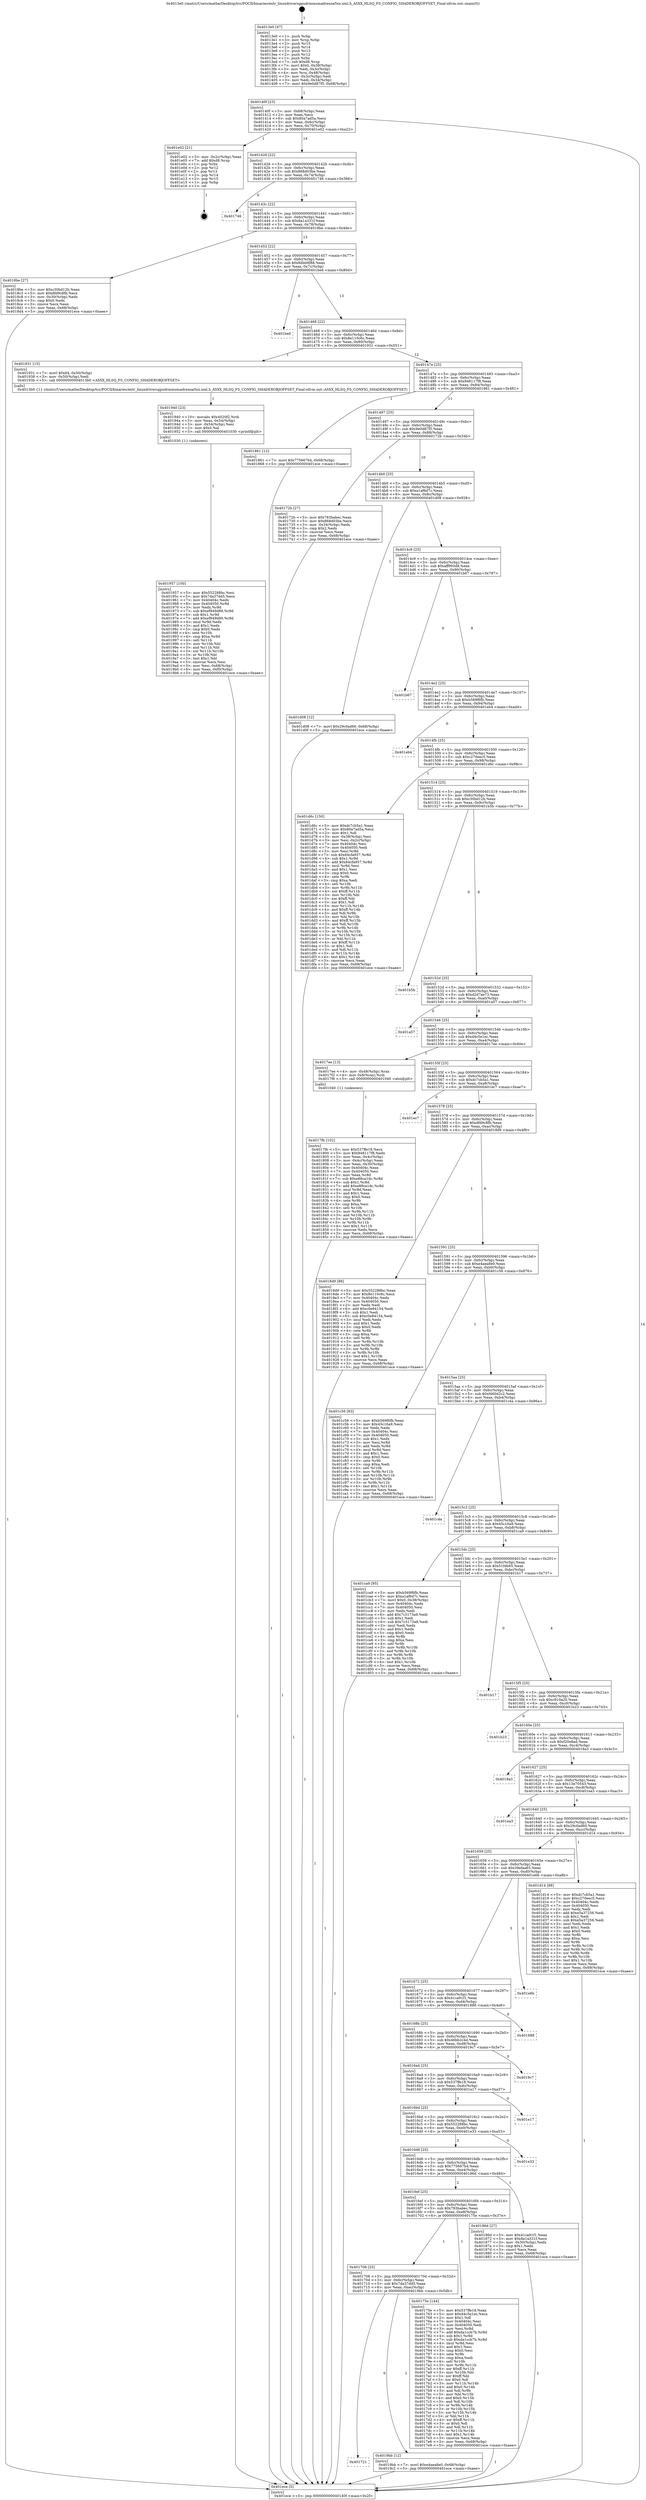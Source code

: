 digraph "0x4013e0" {
  label = "0x4013e0 (/mnt/c/Users/mathe/Desktop/tcc/POCII/binaries/extr_linuxdriversgpudrmmsmadrenoa5xx.xml.h_A5XX_HLSQ_FS_CONFIG_SHADEROBJOFFSET_Final-ollvm.out::main(0))"
  labelloc = "t"
  node[shape=record]

  Entry [label="",width=0.3,height=0.3,shape=circle,fillcolor=black,style=filled]
  "0x40140f" [label="{
     0x40140f [23]\l
     | [instrs]\l
     &nbsp;&nbsp;0x40140f \<+3\>: mov -0x68(%rbp),%eax\l
     &nbsp;&nbsp;0x401412 \<+2\>: mov %eax,%ecx\l
     &nbsp;&nbsp;0x401414 \<+6\>: sub $0x80a7ad5a,%ecx\l
     &nbsp;&nbsp;0x40141a \<+3\>: mov %eax,-0x6c(%rbp)\l
     &nbsp;&nbsp;0x40141d \<+3\>: mov %ecx,-0x70(%rbp)\l
     &nbsp;&nbsp;0x401420 \<+6\>: je 0000000000401e02 \<main+0xa22\>\l
  }"]
  "0x401e02" [label="{
     0x401e02 [21]\l
     | [instrs]\l
     &nbsp;&nbsp;0x401e02 \<+3\>: mov -0x2c(%rbp),%eax\l
     &nbsp;&nbsp;0x401e05 \<+7\>: add $0xd8,%rsp\l
     &nbsp;&nbsp;0x401e0c \<+1\>: pop %rbx\l
     &nbsp;&nbsp;0x401e0d \<+2\>: pop %r12\l
     &nbsp;&nbsp;0x401e0f \<+2\>: pop %r13\l
     &nbsp;&nbsp;0x401e11 \<+2\>: pop %r14\l
     &nbsp;&nbsp;0x401e13 \<+2\>: pop %r15\l
     &nbsp;&nbsp;0x401e15 \<+1\>: pop %rbp\l
     &nbsp;&nbsp;0x401e16 \<+1\>: ret\l
  }"]
  "0x401426" [label="{
     0x401426 [22]\l
     | [instrs]\l
     &nbsp;&nbsp;0x401426 \<+5\>: jmp 000000000040142b \<main+0x4b\>\l
     &nbsp;&nbsp;0x40142b \<+3\>: mov -0x6c(%rbp),%eax\l
     &nbsp;&nbsp;0x40142e \<+5\>: sub $0x868d03be,%eax\l
     &nbsp;&nbsp;0x401433 \<+3\>: mov %eax,-0x74(%rbp)\l
     &nbsp;&nbsp;0x401436 \<+6\>: je 0000000000401746 \<main+0x366\>\l
  }"]
  Exit [label="",width=0.3,height=0.3,shape=circle,fillcolor=black,style=filled,peripheries=2]
  "0x401746" [label="{
     0x401746\l
  }", style=dashed]
  "0x40143c" [label="{
     0x40143c [22]\l
     | [instrs]\l
     &nbsp;&nbsp;0x40143c \<+5\>: jmp 0000000000401441 \<main+0x61\>\l
     &nbsp;&nbsp;0x401441 \<+3\>: mov -0x6c(%rbp),%eax\l
     &nbsp;&nbsp;0x401444 \<+5\>: sub $0x8a1a331f,%eax\l
     &nbsp;&nbsp;0x401449 \<+3\>: mov %eax,-0x78(%rbp)\l
     &nbsp;&nbsp;0x40144c \<+6\>: je 00000000004018be \<main+0x4de\>\l
  }"]
  "0x401721" [label="{
     0x401721\l
  }", style=dashed]
  "0x4018be" [label="{
     0x4018be [27]\l
     | [instrs]\l
     &nbsp;&nbsp;0x4018be \<+5\>: mov $0xc30bd12b,%eax\l
     &nbsp;&nbsp;0x4018c3 \<+5\>: mov $0xdfd9c8fb,%ecx\l
     &nbsp;&nbsp;0x4018c8 \<+3\>: mov -0x30(%rbp),%edx\l
     &nbsp;&nbsp;0x4018cb \<+3\>: cmp $0x0,%edx\l
     &nbsp;&nbsp;0x4018ce \<+3\>: cmove %ecx,%eax\l
     &nbsp;&nbsp;0x4018d1 \<+3\>: mov %eax,-0x68(%rbp)\l
     &nbsp;&nbsp;0x4018d4 \<+5\>: jmp 0000000000401ece \<main+0xaee\>\l
  }"]
  "0x401452" [label="{
     0x401452 [22]\l
     | [instrs]\l
     &nbsp;&nbsp;0x401452 \<+5\>: jmp 0000000000401457 \<main+0x77\>\l
     &nbsp;&nbsp;0x401457 \<+3\>: mov -0x6c(%rbp),%eax\l
     &nbsp;&nbsp;0x40145a \<+5\>: sub $0x8dbb9f88,%eax\l
     &nbsp;&nbsp;0x40145f \<+3\>: mov %eax,-0x7c(%rbp)\l
     &nbsp;&nbsp;0x401462 \<+6\>: je 0000000000401bed \<main+0x80d\>\l
  }"]
  "0x4019bb" [label="{
     0x4019bb [12]\l
     | [instrs]\l
     &nbsp;&nbsp;0x4019bb \<+7\>: movl $0xe4aea8e0,-0x68(%rbp)\l
     &nbsp;&nbsp;0x4019c2 \<+5\>: jmp 0000000000401ece \<main+0xaee\>\l
  }"]
  "0x401bed" [label="{
     0x401bed\l
  }", style=dashed]
  "0x401468" [label="{
     0x401468 [22]\l
     | [instrs]\l
     &nbsp;&nbsp;0x401468 \<+5\>: jmp 000000000040146d \<main+0x8d\>\l
     &nbsp;&nbsp;0x40146d \<+3\>: mov -0x6c(%rbp),%eax\l
     &nbsp;&nbsp;0x401470 \<+5\>: sub $0x8e110c6c,%eax\l
     &nbsp;&nbsp;0x401475 \<+3\>: mov %eax,-0x80(%rbp)\l
     &nbsp;&nbsp;0x401478 \<+6\>: je 0000000000401931 \<main+0x551\>\l
  }"]
  "0x401957" [label="{
     0x401957 [100]\l
     | [instrs]\l
     &nbsp;&nbsp;0x401957 \<+5\>: mov $0x552288bc,%esi\l
     &nbsp;&nbsp;0x40195c \<+5\>: mov $0x7da37dd5,%ecx\l
     &nbsp;&nbsp;0x401961 \<+7\>: mov 0x40404c,%edx\l
     &nbsp;&nbsp;0x401968 \<+8\>: mov 0x404050,%r8d\l
     &nbsp;&nbsp;0x401970 \<+3\>: mov %edx,%r9d\l
     &nbsp;&nbsp;0x401973 \<+7\>: sub $0xef949d89,%r9d\l
     &nbsp;&nbsp;0x40197a \<+4\>: sub $0x1,%r9d\l
     &nbsp;&nbsp;0x40197e \<+7\>: add $0xef949d89,%r9d\l
     &nbsp;&nbsp;0x401985 \<+4\>: imul %r9d,%edx\l
     &nbsp;&nbsp;0x401989 \<+3\>: and $0x1,%edx\l
     &nbsp;&nbsp;0x40198c \<+3\>: cmp $0x0,%edx\l
     &nbsp;&nbsp;0x40198f \<+4\>: sete %r10b\l
     &nbsp;&nbsp;0x401993 \<+4\>: cmp $0xa,%r8d\l
     &nbsp;&nbsp;0x401997 \<+4\>: setl %r11b\l
     &nbsp;&nbsp;0x40199b \<+3\>: mov %r10b,%bl\l
     &nbsp;&nbsp;0x40199e \<+3\>: and %r11b,%bl\l
     &nbsp;&nbsp;0x4019a1 \<+3\>: xor %r11b,%r10b\l
     &nbsp;&nbsp;0x4019a4 \<+3\>: or %r10b,%bl\l
     &nbsp;&nbsp;0x4019a7 \<+3\>: test $0x1,%bl\l
     &nbsp;&nbsp;0x4019aa \<+3\>: cmovne %ecx,%esi\l
     &nbsp;&nbsp;0x4019ad \<+3\>: mov %esi,-0x68(%rbp)\l
     &nbsp;&nbsp;0x4019b0 \<+6\>: mov %eax,-0xf0(%rbp)\l
     &nbsp;&nbsp;0x4019b6 \<+5\>: jmp 0000000000401ece \<main+0xaee\>\l
  }"]
  "0x401931" [label="{
     0x401931 [15]\l
     | [instrs]\l
     &nbsp;&nbsp;0x401931 \<+7\>: movl $0x64,-0x50(%rbp)\l
     &nbsp;&nbsp;0x401938 \<+3\>: mov -0x50(%rbp),%edi\l
     &nbsp;&nbsp;0x40193b \<+5\>: call 00000000004013b0 \<A5XX_HLSQ_FS_CONFIG_SHADEROBJOFFSET\>\l
     | [calls]\l
     &nbsp;&nbsp;0x4013b0 \{1\} (/mnt/c/Users/mathe/Desktop/tcc/POCII/binaries/extr_linuxdriversgpudrmmsmadrenoa5xx.xml.h_A5XX_HLSQ_FS_CONFIG_SHADEROBJOFFSET_Final-ollvm.out::A5XX_HLSQ_FS_CONFIG_SHADEROBJOFFSET)\l
  }"]
  "0x40147e" [label="{
     0x40147e [25]\l
     | [instrs]\l
     &nbsp;&nbsp;0x40147e \<+5\>: jmp 0000000000401483 \<main+0xa3\>\l
     &nbsp;&nbsp;0x401483 \<+3\>: mov -0x6c(%rbp),%eax\l
     &nbsp;&nbsp;0x401486 \<+5\>: sub $0x948117f8,%eax\l
     &nbsp;&nbsp;0x40148b \<+6\>: mov %eax,-0x84(%rbp)\l
     &nbsp;&nbsp;0x401491 \<+6\>: je 0000000000401861 \<main+0x481\>\l
  }"]
  "0x401940" [label="{
     0x401940 [23]\l
     | [instrs]\l
     &nbsp;&nbsp;0x401940 \<+10\>: movabs $0x4020f2,%rdi\l
     &nbsp;&nbsp;0x40194a \<+3\>: mov %eax,-0x54(%rbp)\l
     &nbsp;&nbsp;0x40194d \<+3\>: mov -0x54(%rbp),%esi\l
     &nbsp;&nbsp;0x401950 \<+2\>: mov $0x0,%al\l
     &nbsp;&nbsp;0x401952 \<+5\>: call 0000000000401030 \<printf@plt\>\l
     | [calls]\l
     &nbsp;&nbsp;0x401030 \{1\} (unknown)\l
  }"]
  "0x401861" [label="{
     0x401861 [12]\l
     | [instrs]\l
     &nbsp;&nbsp;0x401861 \<+7\>: movl $0x775667b4,-0x68(%rbp)\l
     &nbsp;&nbsp;0x401868 \<+5\>: jmp 0000000000401ece \<main+0xaee\>\l
  }"]
  "0x401497" [label="{
     0x401497 [25]\l
     | [instrs]\l
     &nbsp;&nbsp;0x401497 \<+5\>: jmp 000000000040149c \<main+0xbc\>\l
     &nbsp;&nbsp;0x40149c \<+3\>: mov -0x6c(%rbp),%eax\l
     &nbsp;&nbsp;0x40149f \<+5\>: sub $0x9e0d87f5,%eax\l
     &nbsp;&nbsp;0x4014a4 \<+6\>: mov %eax,-0x88(%rbp)\l
     &nbsp;&nbsp;0x4014aa \<+6\>: je 000000000040172b \<main+0x34b\>\l
  }"]
  "0x4017fb" [label="{
     0x4017fb [102]\l
     | [instrs]\l
     &nbsp;&nbsp;0x4017fb \<+5\>: mov $0x537ffe18,%ecx\l
     &nbsp;&nbsp;0x401800 \<+5\>: mov $0x948117f8,%edx\l
     &nbsp;&nbsp;0x401805 \<+3\>: mov %eax,-0x4c(%rbp)\l
     &nbsp;&nbsp;0x401808 \<+3\>: mov -0x4c(%rbp),%eax\l
     &nbsp;&nbsp;0x40180b \<+3\>: mov %eax,-0x30(%rbp)\l
     &nbsp;&nbsp;0x40180e \<+7\>: mov 0x40404c,%eax\l
     &nbsp;&nbsp;0x401815 \<+7\>: mov 0x404050,%esi\l
     &nbsp;&nbsp;0x40181c \<+3\>: mov %eax,%r8d\l
     &nbsp;&nbsp;0x40181f \<+7\>: sub $0xe88ca1dc,%r8d\l
     &nbsp;&nbsp;0x401826 \<+4\>: sub $0x1,%r8d\l
     &nbsp;&nbsp;0x40182a \<+7\>: add $0xe88ca1dc,%r8d\l
     &nbsp;&nbsp;0x401831 \<+4\>: imul %r8d,%eax\l
     &nbsp;&nbsp;0x401835 \<+3\>: and $0x1,%eax\l
     &nbsp;&nbsp;0x401838 \<+3\>: cmp $0x0,%eax\l
     &nbsp;&nbsp;0x40183b \<+4\>: sete %r9b\l
     &nbsp;&nbsp;0x40183f \<+3\>: cmp $0xa,%esi\l
     &nbsp;&nbsp;0x401842 \<+4\>: setl %r10b\l
     &nbsp;&nbsp;0x401846 \<+3\>: mov %r9b,%r11b\l
     &nbsp;&nbsp;0x401849 \<+3\>: and %r10b,%r11b\l
     &nbsp;&nbsp;0x40184c \<+3\>: xor %r10b,%r9b\l
     &nbsp;&nbsp;0x40184f \<+3\>: or %r9b,%r11b\l
     &nbsp;&nbsp;0x401852 \<+4\>: test $0x1,%r11b\l
     &nbsp;&nbsp;0x401856 \<+3\>: cmovne %edx,%ecx\l
     &nbsp;&nbsp;0x401859 \<+3\>: mov %ecx,-0x68(%rbp)\l
     &nbsp;&nbsp;0x40185c \<+5\>: jmp 0000000000401ece \<main+0xaee\>\l
  }"]
  "0x40172b" [label="{
     0x40172b [27]\l
     | [instrs]\l
     &nbsp;&nbsp;0x40172b \<+5\>: mov $0x783babec,%eax\l
     &nbsp;&nbsp;0x401730 \<+5\>: mov $0x868d03be,%ecx\l
     &nbsp;&nbsp;0x401735 \<+3\>: mov -0x34(%rbp),%edx\l
     &nbsp;&nbsp;0x401738 \<+3\>: cmp $0x2,%edx\l
     &nbsp;&nbsp;0x40173b \<+3\>: cmovne %ecx,%eax\l
     &nbsp;&nbsp;0x40173e \<+3\>: mov %eax,-0x68(%rbp)\l
     &nbsp;&nbsp;0x401741 \<+5\>: jmp 0000000000401ece \<main+0xaee\>\l
  }"]
  "0x4014b0" [label="{
     0x4014b0 [25]\l
     | [instrs]\l
     &nbsp;&nbsp;0x4014b0 \<+5\>: jmp 00000000004014b5 \<main+0xd5\>\l
     &nbsp;&nbsp;0x4014b5 \<+3\>: mov -0x6c(%rbp),%eax\l
     &nbsp;&nbsp;0x4014b8 \<+5\>: sub $0xa1af6d7c,%eax\l
     &nbsp;&nbsp;0x4014bd \<+6\>: mov %eax,-0x8c(%rbp)\l
     &nbsp;&nbsp;0x4014c3 \<+6\>: je 0000000000401d08 \<main+0x928\>\l
  }"]
  "0x401ece" [label="{
     0x401ece [5]\l
     | [instrs]\l
     &nbsp;&nbsp;0x401ece \<+5\>: jmp 000000000040140f \<main+0x2f\>\l
  }"]
  "0x4013e0" [label="{
     0x4013e0 [47]\l
     | [instrs]\l
     &nbsp;&nbsp;0x4013e0 \<+1\>: push %rbp\l
     &nbsp;&nbsp;0x4013e1 \<+3\>: mov %rsp,%rbp\l
     &nbsp;&nbsp;0x4013e4 \<+2\>: push %r15\l
     &nbsp;&nbsp;0x4013e6 \<+2\>: push %r14\l
     &nbsp;&nbsp;0x4013e8 \<+2\>: push %r13\l
     &nbsp;&nbsp;0x4013ea \<+2\>: push %r12\l
     &nbsp;&nbsp;0x4013ec \<+1\>: push %rbx\l
     &nbsp;&nbsp;0x4013ed \<+7\>: sub $0xd8,%rsp\l
     &nbsp;&nbsp;0x4013f4 \<+7\>: movl $0x0,-0x38(%rbp)\l
     &nbsp;&nbsp;0x4013fb \<+3\>: mov %edi,-0x3c(%rbp)\l
     &nbsp;&nbsp;0x4013fe \<+4\>: mov %rsi,-0x48(%rbp)\l
     &nbsp;&nbsp;0x401402 \<+3\>: mov -0x3c(%rbp),%edi\l
     &nbsp;&nbsp;0x401405 \<+3\>: mov %edi,-0x34(%rbp)\l
     &nbsp;&nbsp;0x401408 \<+7\>: movl $0x9e0d87f5,-0x68(%rbp)\l
  }"]
  "0x401708" [label="{
     0x401708 [25]\l
     | [instrs]\l
     &nbsp;&nbsp;0x401708 \<+5\>: jmp 000000000040170d \<main+0x32d\>\l
     &nbsp;&nbsp;0x40170d \<+3\>: mov -0x6c(%rbp),%eax\l
     &nbsp;&nbsp;0x401710 \<+5\>: sub $0x7da37dd5,%eax\l
     &nbsp;&nbsp;0x401715 \<+6\>: mov %eax,-0xec(%rbp)\l
     &nbsp;&nbsp;0x40171b \<+6\>: je 00000000004019bb \<main+0x5db\>\l
  }"]
  "0x401d08" [label="{
     0x401d08 [12]\l
     | [instrs]\l
     &nbsp;&nbsp;0x401d08 \<+7\>: movl $0x29c0ad60,-0x68(%rbp)\l
     &nbsp;&nbsp;0x401d0f \<+5\>: jmp 0000000000401ece \<main+0xaee\>\l
  }"]
  "0x4014c9" [label="{
     0x4014c9 [25]\l
     | [instrs]\l
     &nbsp;&nbsp;0x4014c9 \<+5\>: jmp 00000000004014ce \<main+0xee\>\l
     &nbsp;&nbsp;0x4014ce \<+3\>: mov -0x6c(%rbp),%eax\l
     &nbsp;&nbsp;0x4014d1 \<+5\>: sub $0xaff993d8,%eax\l
     &nbsp;&nbsp;0x4014d6 \<+6\>: mov %eax,-0x90(%rbp)\l
     &nbsp;&nbsp;0x4014dc \<+6\>: je 0000000000401b67 \<main+0x787\>\l
  }"]
  "0x40175e" [label="{
     0x40175e [144]\l
     | [instrs]\l
     &nbsp;&nbsp;0x40175e \<+5\>: mov $0x537ffe18,%eax\l
     &nbsp;&nbsp;0x401763 \<+5\>: mov $0xd4c5e1ec,%ecx\l
     &nbsp;&nbsp;0x401768 \<+2\>: mov $0x1,%dl\l
     &nbsp;&nbsp;0x40176a \<+7\>: mov 0x40404c,%esi\l
     &nbsp;&nbsp;0x401771 \<+7\>: mov 0x404050,%edi\l
     &nbsp;&nbsp;0x401778 \<+3\>: mov %esi,%r8d\l
     &nbsp;&nbsp;0x40177b \<+7\>: add $0xda1ccb7b,%r8d\l
     &nbsp;&nbsp;0x401782 \<+4\>: sub $0x1,%r8d\l
     &nbsp;&nbsp;0x401786 \<+7\>: sub $0xda1ccb7b,%r8d\l
     &nbsp;&nbsp;0x40178d \<+4\>: imul %r8d,%esi\l
     &nbsp;&nbsp;0x401791 \<+3\>: and $0x1,%esi\l
     &nbsp;&nbsp;0x401794 \<+3\>: cmp $0x0,%esi\l
     &nbsp;&nbsp;0x401797 \<+4\>: sete %r9b\l
     &nbsp;&nbsp;0x40179b \<+3\>: cmp $0xa,%edi\l
     &nbsp;&nbsp;0x40179e \<+4\>: setl %r10b\l
     &nbsp;&nbsp;0x4017a2 \<+3\>: mov %r9b,%r11b\l
     &nbsp;&nbsp;0x4017a5 \<+4\>: xor $0xff,%r11b\l
     &nbsp;&nbsp;0x4017a9 \<+3\>: mov %r10b,%bl\l
     &nbsp;&nbsp;0x4017ac \<+3\>: xor $0xff,%bl\l
     &nbsp;&nbsp;0x4017af \<+3\>: xor $0x0,%dl\l
     &nbsp;&nbsp;0x4017b2 \<+3\>: mov %r11b,%r14b\l
     &nbsp;&nbsp;0x4017b5 \<+4\>: and $0x0,%r14b\l
     &nbsp;&nbsp;0x4017b9 \<+3\>: and %dl,%r9b\l
     &nbsp;&nbsp;0x4017bc \<+3\>: mov %bl,%r15b\l
     &nbsp;&nbsp;0x4017bf \<+4\>: and $0x0,%r15b\l
     &nbsp;&nbsp;0x4017c3 \<+3\>: and %dl,%r10b\l
     &nbsp;&nbsp;0x4017c6 \<+3\>: or %r9b,%r14b\l
     &nbsp;&nbsp;0x4017c9 \<+3\>: or %r10b,%r15b\l
     &nbsp;&nbsp;0x4017cc \<+3\>: xor %r15b,%r14b\l
     &nbsp;&nbsp;0x4017cf \<+3\>: or %bl,%r11b\l
     &nbsp;&nbsp;0x4017d2 \<+4\>: xor $0xff,%r11b\l
     &nbsp;&nbsp;0x4017d6 \<+3\>: or $0x0,%dl\l
     &nbsp;&nbsp;0x4017d9 \<+3\>: and %dl,%r11b\l
     &nbsp;&nbsp;0x4017dc \<+3\>: or %r11b,%r14b\l
     &nbsp;&nbsp;0x4017df \<+4\>: test $0x1,%r14b\l
     &nbsp;&nbsp;0x4017e3 \<+3\>: cmovne %ecx,%eax\l
     &nbsp;&nbsp;0x4017e6 \<+3\>: mov %eax,-0x68(%rbp)\l
     &nbsp;&nbsp;0x4017e9 \<+5\>: jmp 0000000000401ece \<main+0xaee\>\l
  }"]
  "0x401b67" [label="{
     0x401b67\l
  }", style=dashed]
  "0x4014e2" [label="{
     0x4014e2 [25]\l
     | [instrs]\l
     &nbsp;&nbsp;0x4014e2 \<+5\>: jmp 00000000004014e7 \<main+0x107\>\l
     &nbsp;&nbsp;0x4014e7 \<+3\>: mov -0x6c(%rbp),%eax\l
     &nbsp;&nbsp;0x4014ea \<+5\>: sub $0xb569f6fb,%eax\l
     &nbsp;&nbsp;0x4014ef \<+6\>: mov %eax,-0x94(%rbp)\l
     &nbsp;&nbsp;0x4014f5 \<+6\>: je 0000000000401eb4 \<main+0xad4\>\l
  }"]
  "0x4016ef" [label="{
     0x4016ef [25]\l
     | [instrs]\l
     &nbsp;&nbsp;0x4016ef \<+5\>: jmp 00000000004016f4 \<main+0x314\>\l
     &nbsp;&nbsp;0x4016f4 \<+3\>: mov -0x6c(%rbp),%eax\l
     &nbsp;&nbsp;0x4016f7 \<+5\>: sub $0x783babec,%eax\l
     &nbsp;&nbsp;0x4016fc \<+6\>: mov %eax,-0xe8(%rbp)\l
     &nbsp;&nbsp;0x401702 \<+6\>: je 000000000040175e \<main+0x37e\>\l
  }"]
  "0x401eb4" [label="{
     0x401eb4\l
  }", style=dashed]
  "0x4014fb" [label="{
     0x4014fb [25]\l
     | [instrs]\l
     &nbsp;&nbsp;0x4014fb \<+5\>: jmp 0000000000401500 \<main+0x120\>\l
     &nbsp;&nbsp;0x401500 \<+3\>: mov -0x6c(%rbp),%eax\l
     &nbsp;&nbsp;0x401503 \<+5\>: sub $0xc270eec5,%eax\l
     &nbsp;&nbsp;0x401508 \<+6\>: mov %eax,-0x98(%rbp)\l
     &nbsp;&nbsp;0x40150e \<+6\>: je 0000000000401d6c \<main+0x98c\>\l
  }"]
  "0x40186d" [label="{
     0x40186d [27]\l
     | [instrs]\l
     &nbsp;&nbsp;0x40186d \<+5\>: mov $0x41ca91f1,%eax\l
     &nbsp;&nbsp;0x401872 \<+5\>: mov $0x8a1a331f,%ecx\l
     &nbsp;&nbsp;0x401877 \<+3\>: mov -0x30(%rbp),%edx\l
     &nbsp;&nbsp;0x40187a \<+3\>: cmp $0x1,%edx\l
     &nbsp;&nbsp;0x40187d \<+3\>: cmovl %ecx,%eax\l
     &nbsp;&nbsp;0x401880 \<+3\>: mov %eax,-0x68(%rbp)\l
     &nbsp;&nbsp;0x401883 \<+5\>: jmp 0000000000401ece \<main+0xaee\>\l
  }"]
  "0x401d6c" [label="{
     0x401d6c [150]\l
     | [instrs]\l
     &nbsp;&nbsp;0x401d6c \<+5\>: mov $0xdc7cb5a1,%eax\l
     &nbsp;&nbsp;0x401d71 \<+5\>: mov $0x80a7ad5a,%ecx\l
     &nbsp;&nbsp;0x401d76 \<+2\>: mov $0x1,%dl\l
     &nbsp;&nbsp;0x401d78 \<+3\>: mov -0x38(%rbp),%esi\l
     &nbsp;&nbsp;0x401d7b \<+3\>: mov %esi,-0x2c(%rbp)\l
     &nbsp;&nbsp;0x401d7e \<+7\>: mov 0x40404c,%esi\l
     &nbsp;&nbsp;0x401d85 \<+7\>: mov 0x404050,%edi\l
     &nbsp;&nbsp;0x401d8c \<+3\>: mov %esi,%r8d\l
     &nbsp;&nbsp;0x401d8f \<+7\>: sub $0x84cfa957,%r8d\l
     &nbsp;&nbsp;0x401d96 \<+4\>: sub $0x1,%r8d\l
     &nbsp;&nbsp;0x401d9a \<+7\>: add $0x84cfa957,%r8d\l
     &nbsp;&nbsp;0x401da1 \<+4\>: imul %r8d,%esi\l
     &nbsp;&nbsp;0x401da5 \<+3\>: and $0x1,%esi\l
     &nbsp;&nbsp;0x401da8 \<+3\>: cmp $0x0,%esi\l
     &nbsp;&nbsp;0x401dab \<+4\>: sete %r9b\l
     &nbsp;&nbsp;0x401daf \<+3\>: cmp $0xa,%edi\l
     &nbsp;&nbsp;0x401db2 \<+4\>: setl %r10b\l
     &nbsp;&nbsp;0x401db6 \<+3\>: mov %r9b,%r11b\l
     &nbsp;&nbsp;0x401db9 \<+4\>: xor $0xff,%r11b\l
     &nbsp;&nbsp;0x401dbd \<+3\>: mov %r10b,%bl\l
     &nbsp;&nbsp;0x401dc0 \<+3\>: xor $0xff,%bl\l
     &nbsp;&nbsp;0x401dc3 \<+3\>: xor $0x1,%dl\l
     &nbsp;&nbsp;0x401dc6 \<+3\>: mov %r11b,%r14b\l
     &nbsp;&nbsp;0x401dc9 \<+4\>: and $0xff,%r14b\l
     &nbsp;&nbsp;0x401dcd \<+3\>: and %dl,%r9b\l
     &nbsp;&nbsp;0x401dd0 \<+3\>: mov %bl,%r15b\l
     &nbsp;&nbsp;0x401dd3 \<+4\>: and $0xff,%r15b\l
     &nbsp;&nbsp;0x401dd7 \<+3\>: and %dl,%r10b\l
     &nbsp;&nbsp;0x401dda \<+3\>: or %r9b,%r14b\l
     &nbsp;&nbsp;0x401ddd \<+3\>: or %r10b,%r15b\l
     &nbsp;&nbsp;0x401de0 \<+3\>: xor %r15b,%r14b\l
     &nbsp;&nbsp;0x401de3 \<+3\>: or %bl,%r11b\l
     &nbsp;&nbsp;0x401de6 \<+4\>: xor $0xff,%r11b\l
     &nbsp;&nbsp;0x401dea \<+3\>: or $0x1,%dl\l
     &nbsp;&nbsp;0x401ded \<+3\>: and %dl,%r11b\l
     &nbsp;&nbsp;0x401df0 \<+3\>: or %r11b,%r14b\l
     &nbsp;&nbsp;0x401df3 \<+4\>: test $0x1,%r14b\l
     &nbsp;&nbsp;0x401df7 \<+3\>: cmovne %ecx,%eax\l
     &nbsp;&nbsp;0x401dfa \<+3\>: mov %eax,-0x68(%rbp)\l
     &nbsp;&nbsp;0x401dfd \<+5\>: jmp 0000000000401ece \<main+0xaee\>\l
  }"]
  "0x401514" [label="{
     0x401514 [25]\l
     | [instrs]\l
     &nbsp;&nbsp;0x401514 \<+5\>: jmp 0000000000401519 \<main+0x139\>\l
     &nbsp;&nbsp;0x401519 \<+3\>: mov -0x6c(%rbp),%eax\l
     &nbsp;&nbsp;0x40151c \<+5\>: sub $0xc30bd12b,%eax\l
     &nbsp;&nbsp;0x401521 \<+6\>: mov %eax,-0x9c(%rbp)\l
     &nbsp;&nbsp;0x401527 \<+6\>: je 0000000000401b5b \<main+0x77b\>\l
  }"]
  "0x4016d6" [label="{
     0x4016d6 [25]\l
     | [instrs]\l
     &nbsp;&nbsp;0x4016d6 \<+5\>: jmp 00000000004016db \<main+0x2fb\>\l
     &nbsp;&nbsp;0x4016db \<+3\>: mov -0x6c(%rbp),%eax\l
     &nbsp;&nbsp;0x4016de \<+5\>: sub $0x775667b4,%eax\l
     &nbsp;&nbsp;0x4016e3 \<+6\>: mov %eax,-0xe4(%rbp)\l
     &nbsp;&nbsp;0x4016e9 \<+6\>: je 000000000040186d \<main+0x48d\>\l
  }"]
  "0x401b5b" [label="{
     0x401b5b\l
  }", style=dashed]
  "0x40152d" [label="{
     0x40152d [25]\l
     | [instrs]\l
     &nbsp;&nbsp;0x40152d \<+5\>: jmp 0000000000401532 \<main+0x152\>\l
     &nbsp;&nbsp;0x401532 \<+3\>: mov -0x6c(%rbp),%eax\l
     &nbsp;&nbsp;0x401535 \<+5\>: sub $0xd2d7ae73,%eax\l
     &nbsp;&nbsp;0x40153a \<+6\>: mov %eax,-0xa0(%rbp)\l
     &nbsp;&nbsp;0x401540 \<+6\>: je 0000000000401a57 \<main+0x677\>\l
  }"]
  "0x401e33" [label="{
     0x401e33\l
  }", style=dashed]
  "0x401a57" [label="{
     0x401a57\l
  }", style=dashed]
  "0x401546" [label="{
     0x401546 [25]\l
     | [instrs]\l
     &nbsp;&nbsp;0x401546 \<+5\>: jmp 000000000040154b \<main+0x16b\>\l
     &nbsp;&nbsp;0x40154b \<+3\>: mov -0x6c(%rbp),%eax\l
     &nbsp;&nbsp;0x40154e \<+5\>: sub $0xd4c5e1ec,%eax\l
     &nbsp;&nbsp;0x401553 \<+6\>: mov %eax,-0xa4(%rbp)\l
     &nbsp;&nbsp;0x401559 \<+6\>: je 00000000004017ee \<main+0x40e\>\l
  }"]
  "0x4016bd" [label="{
     0x4016bd [25]\l
     | [instrs]\l
     &nbsp;&nbsp;0x4016bd \<+5\>: jmp 00000000004016c2 \<main+0x2e2\>\l
     &nbsp;&nbsp;0x4016c2 \<+3\>: mov -0x6c(%rbp),%eax\l
     &nbsp;&nbsp;0x4016c5 \<+5\>: sub $0x552288bc,%eax\l
     &nbsp;&nbsp;0x4016ca \<+6\>: mov %eax,-0xe0(%rbp)\l
     &nbsp;&nbsp;0x4016d0 \<+6\>: je 0000000000401e33 \<main+0xa53\>\l
  }"]
  "0x4017ee" [label="{
     0x4017ee [13]\l
     | [instrs]\l
     &nbsp;&nbsp;0x4017ee \<+4\>: mov -0x48(%rbp),%rax\l
     &nbsp;&nbsp;0x4017f2 \<+4\>: mov 0x8(%rax),%rdi\l
     &nbsp;&nbsp;0x4017f6 \<+5\>: call 0000000000401040 \<atoi@plt\>\l
     | [calls]\l
     &nbsp;&nbsp;0x401040 \{1\} (unknown)\l
  }"]
  "0x40155f" [label="{
     0x40155f [25]\l
     | [instrs]\l
     &nbsp;&nbsp;0x40155f \<+5\>: jmp 0000000000401564 \<main+0x184\>\l
     &nbsp;&nbsp;0x401564 \<+3\>: mov -0x6c(%rbp),%eax\l
     &nbsp;&nbsp;0x401567 \<+5\>: sub $0xdc7cb5a1,%eax\l
     &nbsp;&nbsp;0x40156c \<+6\>: mov %eax,-0xa8(%rbp)\l
     &nbsp;&nbsp;0x401572 \<+6\>: je 0000000000401ec7 \<main+0xae7\>\l
  }"]
  "0x401e17" [label="{
     0x401e17\l
  }", style=dashed]
  "0x401ec7" [label="{
     0x401ec7\l
  }", style=dashed]
  "0x401578" [label="{
     0x401578 [25]\l
     | [instrs]\l
     &nbsp;&nbsp;0x401578 \<+5\>: jmp 000000000040157d \<main+0x19d\>\l
     &nbsp;&nbsp;0x40157d \<+3\>: mov -0x6c(%rbp),%eax\l
     &nbsp;&nbsp;0x401580 \<+5\>: sub $0xdfd9c8fb,%eax\l
     &nbsp;&nbsp;0x401585 \<+6\>: mov %eax,-0xac(%rbp)\l
     &nbsp;&nbsp;0x40158b \<+6\>: je 00000000004018d9 \<main+0x4f9\>\l
  }"]
  "0x4016a4" [label="{
     0x4016a4 [25]\l
     | [instrs]\l
     &nbsp;&nbsp;0x4016a4 \<+5\>: jmp 00000000004016a9 \<main+0x2c9\>\l
     &nbsp;&nbsp;0x4016a9 \<+3\>: mov -0x6c(%rbp),%eax\l
     &nbsp;&nbsp;0x4016ac \<+5\>: sub $0x537ffe18,%eax\l
     &nbsp;&nbsp;0x4016b1 \<+6\>: mov %eax,-0xdc(%rbp)\l
     &nbsp;&nbsp;0x4016b7 \<+6\>: je 0000000000401e17 \<main+0xa37\>\l
  }"]
  "0x4018d9" [label="{
     0x4018d9 [88]\l
     | [instrs]\l
     &nbsp;&nbsp;0x4018d9 \<+5\>: mov $0x552288bc,%eax\l
     &nbsp;&nbsp;0x4018de \<+5\>: mov $0x8e110c6c,%ecx\l
     &nbsp;&nbsp;0x4018e3 \<+7\>: mov 0x40404c,%edx\l
     &nbsp;&nbsp;0x4018ea \<+7\>: mov 0x404050,%esi\l
     &nbsp;&nbsp;0x4018f1 \<+2\>: mov %edx,%edi\l
     &nbsp;&nbsp;0x4018f3 \<+6\>: add $0xc0e84154,%edi\l
     &nbsp;&nbsp;0x4018f9 \<+3\>: sub $0x1,%edi\l
     &nbsp;&nbsp;0x4018fc \<+6\>: sub $0xc0e84154,%edi\l
     &nbsp;&nbsp;0x401902 \<+3\>: imul %edi,%edx\l
     &nbsp;&nbsp;0x401905 \<+3\>: and $0x1,%edx\l
     &nbsp;&nbsp;0x401908 \<+3\>: cmp $0x0,%edx\l
     &nbsp;&nbsp;0x40190b \<+4\>: sete %r8b\l
     &nbsp;&nbsp;0x40190f \<+3\>: cmp $0xa,%esi\l
     &nbsp;&nbsp;0x401912 \<+4\>: setl %r9b\l
     &nbsp;&nbsp;0x401916 \<+3\>: mov %r8b,%r10b\l
     &nbsp;&nbsp;0x401919 \<+3\>: and %r9b,%r10b\l
     &nbsp;&nbsp;0x40191c \<+3\>: xor %r9b,%r8b\l
     &nbsp;&nbsp;0x40191f \<+3\>: or %r8b,%r10b\l
     &nbsp;&nbsp;0x401922 \<+4\>: test $0x1,%r10b\l
     &nbsp;&nbsp;0x401926 \<+3\>: cmovne %ecx,%eax\l
     &nbsp;&nbsp;0x401929 \<+3\>: mov %eax,-0x68(%rbp)\l
     &nbsp;&nbsp;0x40192c \<+5\>: jmp 0000000000401ece \<main+0xaee\>\l
  }"]
  "0x401591" [label="{
     0x401591 [25]\l
     | [instrs]\l
     &nbsp;&nbsp;0x401591 \<+5\>: jmp 0000000000401596 \<main+0x1b6\>\l
     &nbsp;&nbsp;0x401596 \<+3\>: mov -0x6c(%rbp),%eax\l
     &nbsp;&nbsp;0x401599 \<+5\>: sub $0xe4aea8e0,%eax\l
     &nbsp;&nbsp;0x40159e \<+6\>: mov %eax,-0xb0(%rbp)\l
     &nbsp;&nbsp;0x4015a4 \<+6\>: je 0000000000401c56 \<main+0x876\>\l
  }"]
  "0x4019c7" [label="{
     0x4019c7\l
  }", style=dashed]
  "0x401c56" [label="{
     0x401c56 [83]\l
     | [instrs]\l
     &nbsp;&nbsp;0x401c56 \<+5\>: mov $0xb569f6fb,%eax\l
     &nbsp;&nbsp;0x401c5b \<+5\>: mov $0x45c16a9,%ecx\l
     &nbsp;&nbsp;0x401c60 \<+2\>: xor %edx,%edx\l
     &nbsp;&nbsp;0x401c62 \<+7\>: mov 0x40404c,%esi\l
     &nbsp;&nbsp;0x401c69 \<+7\>: mov 0x404050,%edi\l
     &nbsp;&nbsp;0x401c70 \<+3\>: sub $0x1,%edx\l
     &nbsp;&nbsp;0x401c73 \<+3\>: mov %esi,%r8d\l
     &nbsp;&nbsp;0x401c76 \<+3\>: add %edx,%r8d\l
     &nbsp;&nbsp;0x401c79 \<+4\>: imul %r8d,%esi\l
     &nbsp;&nbsp;0x401c7d \<+3\>: and $0x1,%esi\l
     &nbsp;&nbsp;0x401c80 \<+3\>: cmp $0x0,%esi\l
     &nbsp;&nbsp;0x401c83 \<+4\>: sete %r9b\l
     &nbsp;&nbsp;0x401c87 \<+3\>: cmp $0xa,%edi\l
     &nbsp;&nbsp;0x401c8a \<+4\>: setl %r10b\l
     &nbsp;&nbsp;0x401c8e \<+3\>: mov %r9b,%r11b\l
     &nbsp;&nbsp;0x401c91 \<+3\>: and %r10b,%r11b\l
     &nbsp;&nbsp;0x401c94 \<+3\>: xor %r10b,%r9b\l
     &nbsp;&nbsp;0x401c97 \<+3\>: or %r9b,%r11b\l
     &nbsp;&nbsp;0x401c9a \<+4\>: test $0x1,%r11b\l
     &nbsp;&nbsp;0x401c9e \<+3\>: cmovne %ecx,%eax\l
     &nbsp;&nbsp;0x401ca1 \<+3\>: mov %eax,-0x68(%rbp)\l
     &nbsp;&nbsp;0x401ca4 \<+5\>: jmp 0000000000401ece \<main+0xaee\>\l
  }"]
  "0x4015aa" [label="{
     0x4015aa [25]\l
     | [instrs]\l
     &nbsp;&nbsp;0x4015aa \<+5\>: jmp 00000000004015af \<main+0x1cf\>\l
     &nbsp;&nbsp;0x4015af \<+3\>: mov -0x6c(%rbp),%eax\l
     &nbsp;&nbsp;0x4015b2 \<+5\>: sub $0xf460d2c2,%eax\l
     &nbsp;&nbsp;0x4015b7 \<+6\>: mov %eax,-0xb4(%rbp)\l
     &nbsp;&nbsp;0x4015bd \<+6\>: je 0000000000401c4a \<main+0x86a\>\l
  }"]
  "0x40168b" [label="{
     0x40168b [25]\l
     | [instrs]\l
     &nbsp;&nbsp;0x40168b \<+5\>: jmp 0000000000401690 \<main+0x2b0\>\l
     &nbsp;&nbsp;0x401690 \<+3\>: mov -0x6c(%rbp),%eax\l
     &nbsp;&nbsp;0x401693 \<+5\>: sub $0x46bb2c4d,%eax\l
     &nbsp;&nbsp;0x401698 \<+6\>: mov %eax,-0xd8(%rbp)\l
     &nbsp;&nbsp;0x40169e \<+6\>: je 00000000004019c7 \<main+0x5e7\>\l
  }"]
  "0x401c4a" [label="{
     0x401c4a\l
  }", style=dashed]
  "0x4015c3" [label="{
     0x4015c3 [25]\l
     | [instrs]\l
     &nbsp;&nbsp;0x4015c3 \<+5\>: jmp 00000000004015c8 \<main+0x1e8\>\l
     &nbsp;&nbsp;0x4015c8 \<+3\>: mov -0x6c(%rbp),%eax\l
     &nbsp;&nbsp;0x4015cb \<+5\>: sub $0x45c16a9,%eax\l
     &nbsp;&nbsp;0x4015d0 \<+6\>: mov %eax,-0xb8(%rbp)\l
     &nbsp;&nbsp;0x4015d6 \<+6\>: je 0000000000401ca9 \<main+0x8c9\>\l
  }"]
  "0x401888" [label="{
     0x401888\l
  }", style=dashed]
  "0x401ca9" [label="{
     0x401ca9 [95]\l
     | [instrs]\l
     &nbsp;&nbsp;0x401ca9 \<+5\>: mov $0xb569f6fb,%eax\l
     &nbsp;&nbsp;0x401cae \<+5\>: mov $0xa1af6d7c,%ecx\l
     &nbsp;&nbsp;0x401cb3 \<+7\>: movl $0x0,-0x38(%rbp)\l
     &nbsp;&nbsp;0x401cba \<+7\>: mov 0x40404c,%edx\l
     &nbsp;&nbsp;0x401cc1 \<+7\>: mov 0x404050,%esi\l
     &nbsp;&nbsp;0x401cc8 \<+2\>: mov %edx,%edi\l
     &nbsp;&nbsp;0x401cca \<+6\>: add $0x7c3173a9,%edi\l
     &nbsp;&nbsp;0x401cd0 \<+3\>: sub $0x1,%edi\l
     &nbsp;&nbsp;0x401cd3 \<+6\>: sub $0x7c3173a9,%edi\l
     &nbsp;&nbsp;0x401cd9 \<+3\>: imul %edi,%edx\l
     &nbsp;&nbsp;0x401cdc \<+3\>: and $0x1,%edx\l
     &nbsp;&nbsp;0x401cdf \<+3\>: cmp $0x0,%edx\l
     &nbsp;&nbsp;0x401ce2 \<+4\>: sete %r8b\l
     &nbsp;&nbsp;0x401ce6 \<+3\>: cmp $0xa,%esi\l
     &nbsp;&nbsp;0x401ce9 \<+4\>: setl %r9b\l
     &nbsp;&nbsp;0x401ced \<+3\>: mov %r8b,%r10b\l
     &nbsp;&nbsp;0x401cf0 \<+3\>: and %r9b,%r10b\l
     &nbsp;&nbsp;0x401cf3 \<+3\>: xor %r9b,%r8b\l
     &nbsp;&nbsp;0x401cf6 \<+3\>: or %r8b,%r10b\l
     &nbsp;&nbsp;0x401cf9 \<+4\>: test $0x1,%r10b\l
     &nbsp;&nbsp;0x401cfd \<+3\>: cmovne %ecx,%eax\l
     &nbsp;&nbsp;0x401d00 \<+3\>: mov %eax,-0x68(%rbp)\l
     &nbsp;&nbsp;0x401d03 \<+5\>: jmp 0000000000401ece \<main+0xaee\>\l
  }"]
  "0x4015dc" [label="{
     0x4015dc [25]\l
     | [instrs]\l
     &nbsp;&nbsp;0x4015dc \<+5\>: jmp 00000000004015e1 \<main+0x201\>\l
     &nbsp;&nbsp;0x4015e1 \<+3\>: mov -0x6c(%rbp),%eax\l
     &nbsp;&nbsp;0x4015e4 \<+5\>: sub $0x51fdb65,%eax\l
     &nbsp;&nbsp;0x4015e9 \<+6\>: mov %eax,-0xbc(%rbp)\l
     &nbsp;&nbsp;0x4015ef \<+6\>: je 0000000000401b17 \<main+0x737\>\l
  }"]
  "0x401672" [label="{
     0x401672 [25]\l
     | [instrs]\l
     &nbsp;&nbsp;0x401672 \<+5\>: jmp 0000000000401677 \<main+0x297\>\l
     &nbsp;&nbsp;0x401677 \<+3\>: mov -0x6c(%rbp),%eax\l
     &nbsp;&nbsp;0x40167a \<+5\>: sub $0x41ca91f1,%eax\l
     &nbsp;&nbsp;0x40167f \<+6\>: mov %eax,-0xd4(%rbp)\l
     &nbsp;&nbsp;0x401685 \<+6\>: je 0000000000401888 \<main+0x4a8\>\l
  }"]
  "0x401b17" [label="{
     0x401b17\l
  }", style=dashed]
  "0x4015f5" [label="{
     0x4015f5 [25]\l
     | [instrs]\l
     &nbsp;&nbsp;0x4015f5 \<+5\>: jmp 00000000004015fa \<main+0x21a\>\l
     &nbsp;&nbsp;0x4015fa \<+3\>: mov -0x6c(%rbp),%eax\l
     &nbsp;&nbsp;0x4015fd \<+5\>: sub $0xc910a20,%eax\l
     &nbsp;&nbsp;0x401602 \<+6\>: mov %eax,-0xc0(%rbp)\l
     &nbsp;&nbsp;0x401608 \<+6\>: je 0000000000401b23 \<main+0x743\>\l
  }"]
  "0x401e6b" [label="{
     0x401e6b\l
  }", style=dashed]
  "0x401b23" [label="{
     0x401b23\l
  }", style=dashed]
  "0x40160e" [label="{
     0x40160e [25]\l
     | [instrs]\l
     &nbsp;&nbsp;0x40160e \<+5\>: jmp 0000000000401613 \<main+0x233\>\l
     &nbsp;&nbsp;0x401613 \<+3\>: mov -0x6c(%rbp),%eax\l
     &nbsp;&nbsp;0x401616 \<+5\>: sub $0xf20e8ad,%eax\l
     &nbsp;&nbsp;0x40161b \<+6\>: mov %eax,-0xc4(%rbp)\l
     &nbsp;&nbsp;0x401621 \<+6\>: je 00000000004018a3 \<main+0x4c3\>\l
  }"]
  "0x401659" [label="{
     0x401659 [25]\l
     | [instrs]\l
     &nbsp;&nbsp;0x401659 \<+5\>: jmp 000000000040165e \<main+0x27e\>\l
     &nbsp;&nbsp;0x40165e \<+3\>: mov -0x6c(%rbp),%eax\l
     &nbsp;&nbsp;0x401661 \<+5\>: sub $0x39efaa65,%eax\l
     &nbsp;&nbsp;0x401666 \<+6\>: mov %eax,-0xd0(%rbp)\l
     &nbsp;&nbsp;0x40166c \<+6\>: je 0000000000401e6b \<main+0xa8b\>\l
  }"]
  "0x4018a3" [label="{
     0x4018a3\l
  }", style=dashed]
  "0x401627" [label="{
     0x401627 [25]\l
     | [instrs]\l
     &nbsp;&nbsp;0x401627 \<+5\>: jmp 000000000040162c \<main+0x24c\>\l
     &nbsp;&nbsp;0x40162c \<+3\>: mov -0x6c(%rbp),%eax\l
     &nbsp;&nbsp;0x40162f \<+5\>: sub $0x13e70543,%eax\l
     &nbsp;&nbsp;0x401634 \<+6\>: mov %eax,-0xc8(%rbp)\l
     &nbsp;&nbsp;0x40163a \<+6\>: je 0000000000401ea3 \<main+0xac3\>\l
  }"]
  "0x401d14" [label="{
     0x401d14 [88]\l
     | [instrs]\l
     &nbsp;&nbsp;0x401d14 \<+5\>: mov $0xdc7cb5a1,%eax\l
     &nbsp;&nbsp;0x401d19 \<+5\>: mov $0xc270eec5,%ecx\l
     &nbsp;&nbsp;0x401d1e \<+7\>: mov 0x40404c,%edx\l
     &nbsp;&nbsp;0x401d25 \<+7\>: mov 0x404050,%esi\l
     &nbsp;&nbsp;0x401d2c \<+2\>: mov %edx,%edi\l
     &nbsp;&nbsp;0x401d2e \<+6\>: add $0xe5a37256,%edi\l
     &nbsp;&nbsp;0x401d34 \<+3\>: sub $0x1,%edi\l
     &nbsp;&nbsp;0x401d37 \<+6\>: sub $0xe5a37256,%edi\l
     &nbsp;&nbsp;0x401d3d \<+3\>: imul %edi,%edx\l
     &nbsp;&nbsp;0x401d40 \<+3\>: and $0x1,%edx\l
     &nbsp;&nbsp;0x401d43 \<+3\>: cmp $0x0,%edx\l
     &nbsp;&nbsp;0x401d46 \<+4\>: sete %r8b\l
     &nbsp;&nbsp;0x401d4a \<+3\>: cmp $0xa,%esi\l
     &nbsp;&nbsp;0x401d4d \<+4\>: setl %r9b\l
     &nbsp;&nbsp;0x401d51 \<+3\>: mov %r8b,%r10b\l
     &nbsp;&nbsp;0x401d54 \<+3\>: and %r9b,%r10b\l
     &nbsp;&nbsp;0x401d57 \<+3\>: xor %r9b,%r8b\l
     &nbsp;&nbsp;0x401d5a \<+3\>: or %r8b,%r10b\l
     &nbsp;&nbsp;0x401d5d \<+4\>: test $0x1,%r10b\l
     &nbsp;&nbsp;0x401d61 \<+3\>: cmovne %ecx,%eax\l
     &nbsp;&nbsp;0x401d64 \<+3\>: mov %eax,-0x68(%rbp)\l
     &nbsp;&nbsp;0x401d67 \<+5\>: jmp 0000000000401ece \<main+0xaee\>\l
  }"]
  "0x401ea3" [label="{
     0x401ea3\l
  }", style=dashed]
  "0x401640" [label="{
     0x401640 [25]\l
     | [instrs]\l
     &nbsp;&nbsp;0x401640 \<+5\>: jmp 0000000000401645 \<main+0x265\>\l
     &nbsp;&nbsp;0x401645 \<+3\>: mov -0x6c(%rbp),%eax\l
     &nbsp;&nbsp;0x401648 \<+5\>: sub $0x29c0ad60,%eax\l
     &nbsp;&nbsp;0x40164d \<+6\>: mov %eax,-0xcc(%rbp)\l
     &nbsp;&nbsp;0x401653 \<+6\>: je 0000000000401d14 \<main+0x934\>\l
  }"]
  Entry -> "0x4013e0" [label=" 1"]
  "0x40140f" -> "0x401e02" [label=" 1"]
  "0x40140f" -> "0x401426" [label=" 14"]
  "0x401e02" -> Exit [label=" 1"]
  "0x401426" -> "0x401746" [label=" 0"]
  "0x401426" -> "0x40143c" [label=" 14"]
  "0x401d6c" -> "0x401ece" [label=" 1"]
  "0x40143c" -> "0x4018be" [label=" 1"]
  "0x40143c" -> "0x401452" [label=" 13"]
  "0x401d14" -> "0x401ece" [label=" 1"]
  "0x401452" -> "0x401bed" [label=" 0"]
  "0x401452" -> "0x401468" [label=" 13"]
  "0x401d08" -> "0x401ece" [label=" 1"]
  "0x401468" -> "0x401931" [label=" 1"]
  "0x401468" -> "0x40147e" [label=" 12"]
  "0x401c56" -> "0x401ece" [label=" 1"]
  "0x40147e" -> "0x401861" [label=" 1"]
  "0x40147e" -> "0x401497" [label=" 11"]
  "0x4019bb" -> "0x401ece" [label=" 1"]
  "0x401497" -> "0x40172b" [label=" 1"]
  "0x401497" -> "0x4014b0" [label=" 10"]
  "0x40172b" -> "0x401ece" [label=" 1"]
  "0x4013e0" -> "0x40140f" [label=" 1"]
  "0x401ece" -> "0x40140f" [label=" 14"]
  "0x401708" -> "0x401721" [label=" 0"]
  "0x4014b0" -> "0x401d08" [label=" 1"]
  "0x4014b0" -> "0x4014c9" [label=" 9"]
  "0x401708" -> "0x4019bb" [label=" 1"]
  "0x4014c9" -> "0x401b67" [label=" 0"]
  "0x4014c9" -> "0x4014e2" [label=" 9"]
  "0x401ca9" -> "0x401ece" [label=" 1"]
  "0x4014e2" -> "0x401eb4" [label=" 0"]
  "0x4014e2" -> "0x4014fb" [label=" 9"]
  "0x401940" -> "0x401957" [label=" 1"]
  "0x4014fb" -> "0x401d6c" [label=" 1"]
  "0x4014fb" -> "0x401514" [label=" 8"]
  "0x401931" -> "0x401940" [label=" 1"]
  "0x401514" -> "0x401b5b" [label=" 0"]
  "0x401514" -> "0x40152d" [label=" 8"]
  "0x4018be" -> "0x401ece" [label=" 1"]
  "0x40152d" -> "0x401a57" [label=" 0"]
  "0x40152d" -> "0x401546" [label=" 8"]
  "0x40186d" -> "0x401ece" [label=" 1"]
  "0x401546" -> "0x4017ee" [label=" 1"]
  "0x401546" -> "0x40155f" [label=" 7"]
  "0x4017fb" -> "0x401ece" [label=" 1"]
  "0x40155f" -> "0x401ec7" [label=" 0"]
  "0x40155f" -> "0x401578" [label=" 7"]
  "0x4017ee" -> "0x4017fb" [label=" 1"]
  "0x401578" -> "0x4018d9" [label=" 1"]
  "0x401578" -> "0x401591" [label=" 6"]
  "0x4016ef" -> "0x401708" [label=" 1"]
  "0x401591" -> "0x401c56" [label=" 1"]
  "0x401591" -> "0x4015aa" [label=" 5"]
  "0x4016ef" -> "0x40175e" [label=" 1"]
  "0x4015aa" -> "0x401c4a" [label=" 0"]
  "0x4015aa" -> "0x4015c3" [label=" 5"]
  "0x4016d6" -> "0x4016ef" [label=" 2"]
  "0x4015c3" -> "0x401ca9" [label=" 1"]
  "0x4015c3" -> "0x4015dc" [label=" 4"]
  "0x4016d6" -> "0x40186d" [label=" 1"]
  "0x4015dc" -> "0x401b17" [label=" 0"]
  "0x4015dc" -> "0x4015f5" [label=" 4"]
  "0x4016bd" -> "0x4016d6" [label=" 3"]
  "0x4015f5" -> "0x401b23" [label=" 0"]
  "0x4015f5" -> "0x40160e" [label=" 4"]
  "0x4016bd" -> "0x401e33" [label=" 0"]
  "0x40160e" -> "0x4018a3" [label=" 0"]
  "0x40160e" -> "0x401627" [label=" 4"]
  "0x4016a4" -> "0x4016bd" [label=" 3"]
  "0x401627" -> "0x401ea3" [label=" 0"]
  "0x401627" -> "0x401640" [label=" 4"]
  "0x4016a4" -> "0x401e17" [label=" 0"]
  "0x401640" -> "0x401d14" [label=" 1"]
  "0x401640" -> "0x401659" [label=" 3"]
  "0x401861" -> "0x401ece" [label=" 1"]
  "0x401659" -> "0x401e6b" [label=" 0"]
  "0x401659" -> "0x401672" [label=" 3"]
  "0x4018d9" -> "0x401ece" [label=" 1"]
  "0x401672" -> "0x401888" [label=" 0"]
  "0x401672" -> "0x40168b" [label=" 3"]
  "0x401957" -> "0x401ece" [label=" 1"]
  "0x40168b" -> "0x4019c7" [label=" 0"]
  "0x40168b" -> "0x4016a4" [label=" 3"]
  "0x40175e" -> "0x401ece" [label=" 1"]
}
